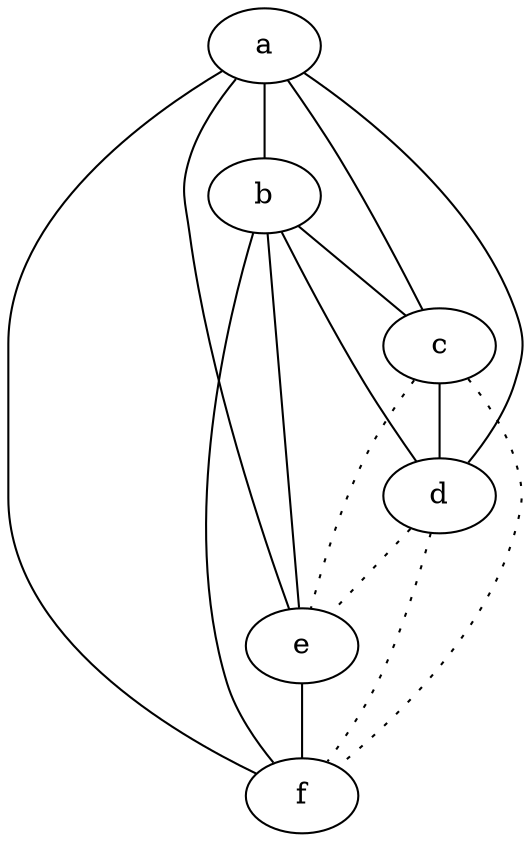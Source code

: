 graph {
a -- b;
a -- c;
a -- d;
a -- e;
a -- f;
b -- c;
b -- d;
b -- e;
b -- f;
c -- d;
c -- e [style=dotted];
c -- f [style=dotted];
d -- e [style=dotted];
d -- f [style=dotted];
e -- f;
}
